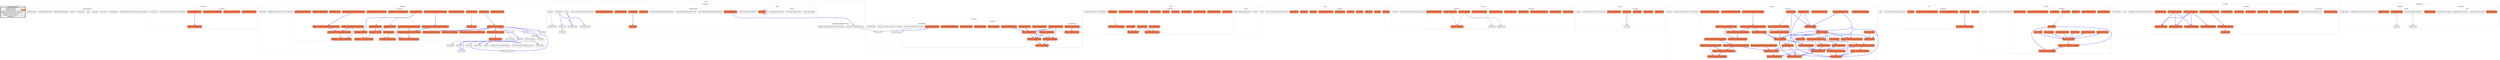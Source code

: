 digraph G {
concentrate = true;
			subgraph legend{
			rank = min;
			label = "legend";
			Legend [shape=none, margin=0, label = <
				<table cellspacing="0" cellpadding="0" border="1"><tr><td>Code2flow Legend</td></tr><tr><td>
				<table cellspacing="0">
				<tr><td>Regular function</td><td width="50px"></td></tr>
				<tr><td>Prototype method</td><td bgcolor='coral'></td></tr>
				<tr><td>Function call which returns no value</td><td>&#8594;</td></tr>
				<tr><td>Function call returns some value</td><td><font color='blue'>&#8594;</font></td></tr>
				<tr><td>Handler call on raiseEvent</td><td><font color='red'>&#8594;</font></td></tr>
                <tr><td>Callback call</td><td><font color='pink'>&#8594;</font></td></tr>
				</table></td></tr></table>
				>];}
node30 [splines=ortho shape = "rect" style = "rounded" label = "(openseadragon window frame (runs on import))" ];
node2 [splines=ortho shape = "rect" style = "rounded" label = "OpenSeadragon" ];
node6 [splines=ortho shape = "rect" style = "rounded" label = "isFunction" ];
node8 [splines=ortho shape = "rect" style = "rounded" label = "isWindow" ];
node10 [splines=ortho shape = "rect" style = "rounded" label = "type" ];
node12 [splines=ortho shape = "rect" style = "rounded" label = "isPlainObject" ];
node18 [splines=ortho shape = "rect" style = "rounded" label = "extend" ];
node21 [splines=ortho shape = "rect" style = "rounded" label = "requestAnimationFrame" ];
node23 [splines=ortho shape = "rect" style = "rounded" label = "cancelAnimationFrame" ];
node26 [splines=ortho shape = "rect" style = "rounded" label = "getOffsetParent" ];
node48 [splines=ortho shape = "rect" style = "rounded" label = "(eventsource window frame (runs on import))" ];
node35 [splines=ortho shape = "rect" style = "rounded" label = "EventSource" ];
node38 [splines=ortho shape = "rect" style = "rounded,filled" fillcolor = "coral" label = "eventsource.addHandler" ];
node40 [splines=ortho shape = "rect" style = "rounded,filled" fillcolor = "coral" label = "eventsource.removeHandler" ];
node42 [splines=ortho shape = "rect" style = "rounded,filled" fillcolor = "coral" label = "eventsource.removeAllHandlers" ];
node44 [splines=ortho shape = "rect" style = "rounded,filled" fillcolor = "coral" label = "eventsource.getHandler" ];
node46 [splines=ortho shape = "rect" style = "rounded,filled" fillcolor = "coral" label = "eventsource.raiseEvent" ];
node158 [splines=ortho shape = "rect" style = "rounded" label = "(tiledimage window frame (runs on import))" ];
node52 [splines=ortho shape = "rect" style = "rounded" label = "TiledImage" ];
node55 [splines=ortho shape = "rect" style = "rounded,filled" fillcolor = "coral" label = "tiledimage.needsDraw" ];
node57 [splines=ortho shape = "rect" style = "rounded,filled" fillcolor = "coral" label = "tiledimage._setFullyLoaded" ];
node59 [splines=ortho shape = "rect" style = "rounded,filled" fillcolor = "coral" label = "tiledimage.reset" ];
node61 [splines=ortho shape = "rect" style = "rounded,filled" fillcolor = "coral" label = "tiledimage.update" ];
node63 [splines=ortho shape = "rect" style = "rounded,filled" fillcolor = "coral" label = "tiledimage.draw" ];
node65 [splines=ortho shape = "rect" style = "rounded,filled" fillcolor = "coral" label = "tiledimage.destroy" ];
node67 [splines=ortho shape = "rect" style = "rounded,filled" fillcolor = "coral" label = "tiledimage.getBounds" ];
node69 [splines=ortho shape = "rect" style = "rounded,filled" fillcolor = "coral" label = "tiledimage.getClippedBounds" ];
node71 [splines=ortho shape = "rect" style = "rounded,filled" fillcolor = "coral" label = "tiledimage.getContentSize" ];
node73 [splines=ortho shape = "rect" style = "rounded,filled" fillcolor = "coral" label = "tiledimage._viewportToImageDelta" ];
node75 [splines=ortho shape = "rect" style = "rounded,filled" fillcolor = "coral" label = "tiledimage.viewportToImageCoordinates" ];
node77 [splines=ortho shape = "rect" style = "rounded,filled" fillcolor = "coral" label = "tiledimage._imageToViewportDelta" ];
node79 [splines=ortho shape = "rect" style = "rounded,filled" fillcolor = "coral" label = "tiledimage.imageToViewportCoordinates" ];
node81 [splines=ortho shape = "rect" style = "rounded,filled" fillcolor = "coral" label = "tiledimage.imageToViewportRectangle" ];
node83 [splines=ortho shape = "rect" style = "rounded,filled" fillcolor = "coral" label = "tiledimage.viewportToImageRectangle" ];
node85 [splines=ortho shape = "rect" style = "rounded,filled" fillcolor = "coral" label = "tiledimage.viewerElementToImageCoordinates" ];
node87 [splines=ortho shape = "rect" style = "rounded,filled" fillcolor = "coral" label = "tiledimage.imageToViewerElementCoordinates" ];
node89 [splines=ortho shape = "rect" style = "rounded,filled" fillcolor = "coral" label = "tiledimage.windowToImageCoordinates" ];
node91 [splines=ortho shape = "rect" style = "rounded,filled" fillcolor = "coral" label = "tiledimage.imageToWindowCoordinates" ];
node93 [splines=ortho shape = "rect" style = "rounded,filled" fillcolor = "coral" label = "tiledimage._viewportToTiledImageRectangle" ];
node95 [splines=ortho shape = "rect" style = "rounded,filled" fillcolor = "coral" label = "tiledimage.viewportToImageZoom" ];
node97 [splines=ortho shape = "rect" style = "rounded,filled" fillcolor = "coral" label = "tiledimage.imageToViewportZoom" ];
node99 [splines=ortho shape = "rect" style = "rounded,filled" fillcolor = "coral" label = "tiledimage.setPosition" ];
node101 [splines=ortho shape = "rect" style = "rounded,filled" fillcolor = "coral" label = "tiledimage.setWidth" ];
node103 [splines=ortho shape = "rect" style = "rounded,filled" fillcolor = "coral" label = "tiledimage.setHeight" ];
node105 [splines=ortho shape = "rect" style = "rounded,filled" fillcolor = "coral" label = "tiledimage.fitBounds" ];
node107 [splines=ortho shape = "rect" style = "rounded,filled" fillcolor = "coral" label = "tiledimage.setClip" ];
node109 [splines=ortho shape = "rect" style = "rounded,filled" fillcolor = "coral" label = "tiledimage._setScale" ];
node111 [splines=ortho shape = "rect" style = "rounded,filled" fillcolor = "coral" label = "tiledimage._updateForScale" ];
node113 [splines=ortho shape = "rect" style = "rounded,filled" fillcolor = "coral" label = "tiledimage._raiseBoundsChange" ];
node115 [splines=ortho shape = "rect" style = "rounded,filled" fillcolor = "coral" label = "tiledimage._isBottomItem" ];
node117 [splines=ortho shape = "rect" style = "rounded,filled" fillcolor = "coral" label = "tiledimage._getLevelsInterval" ];
node120 [splines=ortho shape = "rect" style = "rounded,filled" fillcolor = "coral" label = "tiledimage._updateViewport" ];
node122 [splines=ortho shape = "rect" style = "rounded,filled" fillcolor = "coral" label = "tiledimage._getCornerTiles" ];
node124 [splines=ortho shape = "rect" style = "rounded" label = "updateLevel" ];
node126 [splines=ortho shape = "rect" style = "rounded" label = "updateTile" ];
node128 [splines=ortho shape = "rect" style = "rounded" label = "getTile" ];
node130 [splines=ortho shape = "rect" style = "rounded" label = "loadTile" ];
node134 [splines=ortho shape = "rect" style = "rounded" label = "onTileLoad" ];
node133 [splines=ortho shape = "rect" style = "rounded" label = "onTileLoad.finish" ];
node140 [splines=ortho shape = "rect" style = "rounded" label = "setTileLoaded" ];
node137 [splines=ortho shape = "rect" style = "rounded" label = "setTileLoaded.getCompletionCallback" ];
node139 [splines=ortho shape = "rect" style = "rounded" label = "setTileLoaded.completionCallback" ];
node142 [splines=ortho shape = "rect" style = "rounded" label = "positionTile" ];
node144 [splines=ortho shape = "rect" style = "rounded" label = "blendTile" ];
node146 [splines=ortho shape = "rect" style = "rounded" label = "providesCoverage" ];
node148 [splines=ortho shape = "rect" style = "rounded" label = "isCovered" ];
node150 [splines=ortho shape = "rect" style = "rounded" label = "setCoverage" ];
node152 [splines=ortho shape = "rect" style = "rounded" label = "resetCoverage" ];
node154 [splines=ortho shape = "rect" style = "rounded" label = "compareTiles" ];
node156 [splines=ortho shape = "rect" style = "rounded" label = "drawTiles" ];
node221 [splines=ortho shape = "rect" style = "rounded" label = "(viewer window frame (runs on import))" ];
node167 [splines=ortho shape = "rect" style = "rounded" label = "Viewer" ];
node170 [splines=ortho shape = "rect" style = "rounded,filled" fillcolor = "coral" label = "viewer.isOpen" ];
node180 [splines=ortho shape = "rect" style = "rounded,filled" fillcolor = "coral" label = "viewer.open" ];
node173 [splines=ortho shape = "rect" style = "rounded" label = "viewer.open.checkCompletion" ];
node179 [splines=ortho shape = "rect" style = "rounded" label = "viewer.open.doOne" ];
node176 [splines=ortho shape = "rect" style = "rounded" label = "viewer.open.doOne.success" ];
node178 [splines=ortho shape = "rect" style = "rounded" label = "viewer.open.doOne.error" ];
node182 [splines=ortho shape = "rect" style = "rounded,filled" fillcolor = "coral" label = "viewer.close" ];
node184 [splines=ortho shape = "rect" style = "rounded,filled" fillcolor = "coral" label = "viewer.destroy" ];
node193 [splines=ortho shape = "rect" style = "rounded,filled" fillcolor = "coral" label = "viewer.addTiledImage" ];
node188 [splines=ortho shape = "rect" style = "rounded" label = "viewer.addTiledImage.raiseAddItemFailed" ];
node190 [splines=ortho shape = "rect" style = "rounded" label = "viewer.addTiledImage.refreshWorld" ];
node192 [splines=ortho shape = "rect" style = "rounded" label = "viewer.addTiledImage.processReadyItems" ];
node195 [splines=ortho shape = "rect" style = "rounded,filled" fillcolor = "coral" label = "viewer.forceRedraw" ];
node197 [splines=ortho shape = "rect" style = "rounded,filled" fillcolor = "coral" label = "viewer._cancelPendingImages" ];
node199 [splines=ortho shape = "rect" style = "rounded" label = "_getSafeElemSize" ];
node205 [splines=ortho shape = "rect" style = "rounded" label = "getTileSourceImplementation" ];
node202 [splines=ortho shape = "rect" style = "rounded" label = "getTileSourceImplementation.waitUntilReady" ];
node209 [splines=ortho shape = "rect" style = "rounded" label = "scheduleUpdate" ];
node211 [splines=ortho shape = "rect" style = "rounded" label = "updateMulti" ];
node213 [splines=ortho shape = "rect" style = "rounded" label = "updateOnce" ];
node215 [splines=ortho shape = "rect" style = "rounded" label = "drawWorld" ];
node217 [splines=ortho shape = "rect" style = "rounded" label = "scheduleZoom" ];
node219 [splines=ortho shape = "rect" style = "rounded" label = "doZoom" ];
node262 [splines=ortho shape = "rect" style = "rounded" label = "(world window frame (runs on import))" ];
node227 [splines=ortho shape = "rect" style = "rounded" label = "World" ];
node226 [splines=ortho shape = "rect" style = "rounded" label = "World._delegatedFigureSizes" ];
node230 [splines=ortho shape = "rect" style = "rounded,filled" fillcolor = "coral" label = "world.addItem" ];
node232 [splines=ortho shape = "rect" style = "rounded,filled" fillcolor = "coral" label = "world.getItemAt" ];
node234 [splines=ortho shape = "rect" style = "rounded,filled" fillcolor = "coral" label = "world.getIndexOfItem" ];
node236 [splines=ortho shape = "rect" style = "rounded,filled" fillcolor = "coral" label = "world.getItemCount" ];
node238 [splines=ortho shape = "rect" style = "rounded,filled" fillcolor = "coral" label = "world.removeItem" ];
node240 [splines=ortho shape = "rect" style = "rounded,filled" fillcolor = "coral" label = "world.removeAll" ];
node242 [splines=ortho shape = "rect" style = "rounded,filled" fillcolor = "coral" label = "world.resetItems" ];
node244 [splines=ortho shape = "rect" style = "rounded,filled" fillcolor = "coral" label = "world.update" ];
node246 [splines=ortho shape = "rect" style = "rounded,filled" fillcolor = "coral" label = "world.draw" ];
node248 [splines=ortho shape = "rect" style = "rounded,filled" fillcolor = "coral" label = "world.needsDraw" ];
node250 [splines=ortho shape = "rect" style = "rounded,filled" fillcolor = "coral" label = "world.getHomeBounds" ];
node252 [splines=ortho shape = "rect" style = "rounded,filled" fillcolor = "coral" label = "world.getContentFactor" ];
node254 [splines=ortho shape = "rect" style = "rounded,filled" fillcolor = "coral" label = "world.setAutoRefigureSizes" ];
node256 [splines=ortho shape = "rect" style = "rounded,filled" fillcolor = "coral" label = "world.arrange" ];
node258 [splines=ortho shape = "rect" style = "rounded,filled" fillcolor = "coral" label = "world._figureSizes" ];
node260 [splines=ortho shape = "rect" style = "rounded,filled" fillcolor = "coral" label = "world._raiseRemoveItem" ];
node289 [splines=ortho shape = "rect" style = "rounded" label = "(point window frame (runs on import))" ];
node266 [splines=ortho shape = "rect" style = "rounded" label = "Point" ];
node269 [splines=ortho shape = "rect" style = "rounded,filled" fillcolor = "coral" label = "point.clone" ];
node271 [splines=ortho shape = "rect" style = "rounded,filled" fillcolor = "coral" label = "point.plus" ];
node273 [splines=ortho shape = "rect" style = "rounded,filled" fillcolor = "coral" label = "point.minus" ];
node275 [splines=ortho shape = "rect" style = "rounded,filled" fillcolor = "coral" label = "point.times" ];
node277 [splines=ortho shape = "rect" style = "rounded,filled" fillcolor = "coral" label = "point.divide" ];
node279 [splines=ortho shape = "rect" style = "rounded,filled" fillcolor = "coral" label = "point.distanceTo" ];
node281 [splines=ortho shape = "rect" style = "rounded,filled" fillcolor = "coral" label = "point.squaredDistanceTo" ];
node283 [splines=ortho shape = "rect" style = "rounded,filled" fillcolor = "coral" label = "point.apply" ];
node285 [splines=ortho shape = "rect" style = "rounded,filled" fillcolor = "coral" label = "point.equals" ];
node287 [splines=ortho shape = "rect" style = "rounded,filled" fillcolor = "coral" label = "point.toString" ];
node323 [splines=ortho shape = "rect" style = "rounded" label = "(tilecache window frame (runs on import))" ];
node310 [splines=ortho shape = "rect" style = "rounded" label = "TileCache" ];
node293 [splines=ortho shape = "rect" style = "rounded" label = "TileRecord" ];
node295 [splines=ortho shape = "rect" style = "rounded" label = "ImageRecord" ];
node298 [splines=ortho shape = "rect" style = "rounded,filled" fillcolor = "coral" label = "tilecache.destroy" ];
node300 [splines=ortho shape = "rect" style = "rounded,filled" fillcolor = "coral" label = "tilecache.getImage" ];
node302 [splines=ortho shape = "rect" style = "rounded,filled" fillcolor = "coral" label = "tilecache.getRenderedContext" ];
node304 [splines=ortho shape = "rect" style = "rounded,filled" fillcolor = "coral" label = "tilecache.addTile" ];
node306 [splines=ortho shape = "rect" style = "rounded,filled" fillcolor = "coral" label = "tilecache.removeTile" ];
node308 [splines=ortho shape = "rect" style = "rounded,filled" fillcolor = "coral" label = "tilecache.getTileCount" ];
node313 [splines=ortho shape = "rect" style = "rounded,filled" fillcolor = "coral" label = "tilecache.numTilesLoaded" ];
node315 [splines=ortho shape = "rect" style = "rounded,filled" fillcolor = "coral" label = "tilecache.cacheTile" ];
node317 [splines=ortho shape = "rect" style = "rounded,filled" fillcolor = "coral" label = "tilecache.clearTilesFor" ];
node319 [splines=ortho shape = "rect" style = "rounded,filled" fillcolor = "coral" label = "tilecache.getImageRecord" ];
node321 [splines=ortho shape = "rect" style = "rounded,filled" fillcolor = "coral" label = "tilecache._unloadTile" ];
node369 [splines=ortho shape = "rect" style = "rounded" label = "(tilesource window frame (runs on import))" ];
node327 [splines=ortho shape = "rect" style = "rounded" label = "TileSource" ];
node330 [splines=ortho shape = "rect" style = "rounded,filled" fillcolor = "coral" label = "tilesource.getTileSize" ];
node332 [splines=ortho shape = "rect" style = "rounded,filled" fillcolor = "coral" label = "tilesource.getTileWidth" ];
node334 [splines=ortho shape = "rect" style = "rounded,filled" fillcolor = "coral" label = "tilesource.getTileHeight" ];
node339 [splines=ortho shape = "rect" style = "rounded,filled" fillcolor = "coral" label = "tilesource.getLevelScale" ];
node338 [splines=ortho shape = "rect" style = "rounded,filled" fillcolor = "coral" label = "tilesource.getLevelScale" ];
node341 [splines=ortho shape = "rect" style = "rounded,filled" fillcolor = "coral" label = "tilesource.getNumTiles" ];
node343 [splines=ortho shape = "rect" style = "rounded,filled" fillcolor = "coral" label = "tilesource.getPixelRatio" ];
node345 [splines=ortho shape = "rect" style = "rounded,filled" fillcolor = "coral" label = "tilesource.getClosestLevel" ];
node347 [splines=ortho shape = "rect" style = "rounded,filled" fillcolor = "coral" label = "tilesource.getTileAtPoint" ];
node349 [splines=ortho shape = "rect" style = "rounded,filled" fillcolor = "coral" label = "tilesource.getTileBounds" ];
node353 [splines=ortho shape = "rect" style = "rounded,filled" fillcolor = "coral" label = "tilesource.getImageInfo" ];
node352 [splines=ortho shape = "rect" style = "rounded" label = "tilesource.getImageInfo.callback" ];
node355 [splines=ortho shape = "rect" style = "rounded,filled" fillcolor = "coral" label = "tilesource.supports" ];
node357 [splines=ortho shape = "rect" style = "rounded,filled" fillcolor = "coral" label = "tilesource.configure" ];
node359 [splines=ortho shape = "rect" style = "rounded,filled" fillcolor = "coral" label = "tilesource.getTileUrl" ];
node361 [splines=ortho shape = "rect" style = "rounded,filled" fillcolor = "coral" label = "tilesource.getTileAjaxHeaders" ];
node363 [splines=ortho shape = "rect" style = "rounded,filled" fillcolor = "coral" label = "tilesource.tileExists" ];
node365 [splines=ortho shape = "rect" style = "rounded" label = "processResponse" ];
node367 [splines=ortho shape = "rect" style = "rounded" label = "determineType" ];
node391 [splines=ortho shape = "rect" style = "rounded" label = "(spring window frame (runs on import))" ];
node376 [splines=ortho shape = "rect" style = "rounded" label = "Spring" ];
node379 [splines=ortho shape = "rect" style = "rounded,filled" fillcolor = "coral" label = "spring.resetTo" ];
node381 [splines=ortho shape = "rect" style = "rounded,filled" fillcolor = "coral" label = "spring.springTo" ];
node383 [splines=ortho shape = "rect" style = "rounded,filled" fillcolor = "coral" label = "spring.shiftBy" ];
node385 [splines=ortho shape = "rect" style = "rounded,filled" fillcolor = "coral" label = "spring.update" ];
node387 [splines=ortho shape = "rect" style = "rounded,filled" fillcolor = "coral" label = "spring.isAtTargetValue" ];
node389 [splines=ortho shape = "rect" style = "rounded" label = "transform" ];
node484 [splines=ortho shape = "rect" style = "rounded" label = "(viewport window frame (runs on import))" ];
node395 [splines=ortho shape = "rect" style = "rounded" label = "Viewport" ];
node398 [splines=ortho shape = "rect" style = "rounded,filled" fillcolor = "coral" label = "viewport._setContentBounds" ];
node400 [splines=ortho shape = "rect" style = "rounded,filled" fillcolor = "coral" label = "viewport.getHomeZoom" ];
node402 [splines=ortho shape = "rect" style = "rounded,filled" fillcolor = "coral" label = "viewport.getHomeBounds" ];
node404 [splines=ortho shape = "rect" style = "rounded,filled" fillcolor = "coral" label = "viewport.goHome" ];
node406 [splines=ortho shape = "rect" style = "rounded,filled" fillcolor = "coral" label = "viewport.getMinZoom" ];
node408 [splines=ortho shape = "rect" style = "rounded,filled" fillcolor = "coral" label = "viewport.getMaxZoom" ];
node410 [splines=ortho shape = "rect" style = "rounded,filled" fillcolor = "coral" label = "viewport.getAspectRatio" ];
node412 [splines=ortho shape = "rect" style = "rounded,filled" fillcolor = "coral" label = "viewport.getContainerSize" ];
node414 [splines=ortho shape = "rect" style = "rounded,filled" fillcolor = "coral" label = "viewport.getBounds" ];
node416 [splines=ortho shape = "rect" style = "rounded,filled" fillcolor = "coral" label = "viewport.getBoundsWithMargins" ];
node418 [splines=ortho shape = "rect" style = "rounded,filled" fillcolor = "coral" label = "viewport.getCenter" ];
node420 [splines=ortho shape = "rect" style = "rounded,filled" fillcolor = "coral" label = "viewport.getZoom" ];
node422 [splines=ortho shape = "rect" style = "rounded,filled" fillcolor = "coral" label = "viewport._applyZoomConstraints" ];
node424 [splines=ortho shape = "rect" style = "rounded,filled" fillcolor = "coral" label = "viewport._applyBoundaryConstraints" ];
node426 [splines=ortho shape = "rect" style = "rounded,filled" fillcolor = "coral" label = "viewport.applyConstraints" ];
node428 [splines=ortho shape = "rect" style = "rounded,filled" fillcolor = "coral" label = "viewport._fitBounds" ];
node430 [splines=ortho shape = "rect" style = "rounded,filled" fillcolor = "coral" label = "viewport.fitBounds" ];
node432 [splines=ortho shape = "rect" style = "rounded,filled" fillcolor = "coral" label = "viewport.panTo" ];
node434 [splines=ortho shape = "rect" style = "rounded,filled" fillcolor = "coral" label = "viewport.zoomBy" ];
node436 [splines=ortho shape = "rect" style = "rounded,filled" fillcolor = "coral" label = "viewport.zoomTo" ];
node438 [splines=ortho shape = "rect" style = "rounded,filled" fillcolor = "coral" label = "viewport.resize" ];
node440 [splines=ortho shape = "rect" style = "rounded,filled" fillcolor = "coral" label = "viewport._updateContainerInnerSize" ];
node444 [splines=ortho shape = "rect" style = "rounded,filled" fillcolor = "coral" label = "viewport.update" ];
node446 [splines=ortho shape = "rect" style = "rounded,filled" fillcolor = "coral" label = "viewport._adjustCenterSpringsForZoomPoint" ];
node448 [splines=ortho shape = "rect" style = "rounded,filled" fillcolor = "coral" label = "viewport.deltaPixelsFromPoints" ];
node450 [splines=ortho shape = "rect" style = "rounded,filled" fillcolor = "coral" label = "viewport.deltaPointsFromPixels" ];
node452 [splines=ortho shape = "rect" style = "rounded,filled" fillcolor = "coral" label = "viewport.pixelFromPoint" ];
node454 [splines=ortho shape = "rect" style = "rounded,filled" fillcolor = "coral" label = "viewport._pixelFromPoint" ];
node456 [splines=ortho shape = "rect" style = "rounded,filled" fillcolor = "coral" label = "viewport.pointFromPixel" ];
node458 [splines=ortho shape = "rect" style = "rounded,filled" fillcolor = "coral" label = "viewport._viewportToImageDelta" ];
node460 [splines=ortho shape = "rect" style = "rounded,filled" fillcolor = "coral" label = "viewport.viewportToImageCoordinates" ];
node462 [splines=ortho shape = "rect" style = "rounded,filled" fillcolor = "coral" label = "viewport._imageToViewportDelta" ];
node464 [splines=ortho shape = "rect" style = "rounded,filled" fillcolor = "coral" label = "viewport.imageToViewportCoordinates" ];
node466 [splines=ortho shape = "rect" style = "rounded,filled" fillcolor = "coral" label = "viewport.imageToViewportRectangle" ];
node468 [splines=ortho shape = "rect" style = "rounded,filled" fillcolor = "coral" label = "viewport.viewportToImageRectangle" ];
node470 [splines=ortho shape = "rect" style = "rounded,filled" fillcolor = "coral" label = "viewport.viewerElementToImageCoordinates" ];
node472 [splines=ortho shape = "rect" style = "rounded,filled" fillcolor = "coral" label = "viewport.imageToViewerElementCoordinates" ];
node474 [splines=ortho shape = "rect" style = "rounded,filled" fillcolor = "coral" label = "viewport.windowToImageCoordinates" ];
node476 [splines=ortho shape = "rect" style = "rounded,filled" fillcolor = "coral" label = "viewport.imageToWindowCoordinates" ];
node478 [splines=ortho shape = "rect" style = "rounded,filled" fillcolor = "coral" label = "viewport.viewportToViewerElementRectangle" ];
node480 [splines=ortho shape = "rect" style = "rounded,filled" fillcolor = "coral" label = "viewport.viewportToImageZoom" ];
node482 [splines=ortho shape = "rect" style = "rounded,filled" fillcolor = "coral" label = "viewport.imageToViewportZoom" ];
node505 [splines=ortho shape = "rect" style = "rounded" label = "(tile window frame (runs on import))" ];
node488 [splines=ortho shape = "rect" style = "rounded" label = "Tile" ];
node491 [splines=ortho shape = "rect" style = "rounded,filled" fillcolor = "coral" label = "tile.toString" ];
node493 [splines=ortho shape = "rect" style = "rounded,filled" fillcolor = "coral" label = "tile._hasTransparencyChannel" ];
node495 [splines=ortho shape = "rect" style = "rounded,filled" fillcolor = "coral" label = "tile.drawCanvas" ];
node497 [splines=ortho shape = "rect" style = "rounded,filled" fillcolor = "coral" label = "tile.getScaleForEdgeSmoothing" ];
node501 [splines=ortho shape = "rect" style = "rounded,filled" fillcolor = "coral" label = "tile.getTranslationForEdgeSmoothing" ];
node503 [splines=ortho shape = "rect" style = "rounded,filled" fillcolor = "coral" label = "tile.unload" ];
node546 [splines=ortho shape = "rect" style = "rounded" label = "(drawer window frame (runs on import))" ];
node509 [splines=ortho shape = "rect" style = "rounded" label = "Drawer" ];
node512 [splines=ortho shape = "rect" style = "rounded,filled" fillcolor = "coral" label = "drawer.needsUpdate" ];
node514 [splines=ortho shape = "rect" style = "rounded,filled" fillcolor = "coral" label = "drawer.numTilesLoaded" ];
node516 [splines=ortho shape = "rect" style = "rounded,filled" fillcolor = "coral" label = "drawer.reset" ];
node518 [splines=ortho shape = "rect" style = "rounded,filled" fillcolor = "coral" label = "drawer.update" ];
node520 [splines=ortho shape = "rect" style = "rounded,filled" fillcolor = "coral" label = "drawer.destroy" ];
node522 [splines=ortho shape = "rect" style = "rounded,filled" fillcolor = "coral" label = "drawer.clear" ];
node524 [splines=ortho shape = "rect" style = "rounded,filled" fillcolor = "coral" label = "drawer._clear" ];
node526 [splines=ortho shape = "rect" style = "rounded,filled" fillcolor = "coral" label = "drawer.viewportToDrawerRectangle" ];
node528 [splines=ortho shape = "rect" style = "rounded,filled" fillcolor = "coral" label = "drawer.drawTile" ];
node530 [splines=ortho shape = "rect" style = "rounded,filled" fillcolor = "coral" label = "drawer._getContext" ];
node532 [splines=ortho shape = "rect" style = "rounded,filled" fillcolor = "coral" label = "drawer.saveContext" ];
node534 [splines=ortho shape = "rect" style = "rounded,filled" fillcolor = "coral" label = "drawer.restoreContext" ];
node536 [splines=ortho shape = "rect" style = "rounded,filled" fillcolor = "coral" label = "drawer.setClip" ];
node538 [splines=ortho shape = "rect" style = "rounded,filled" fillcolor = "coral" label = "drawer.blendSketch" ];
node540 [splines=ortho shape = "rect" style = "rounded,filled" fillcolor = "coral" label = "drawer.getCanvasSize" ];
node542 [splines=ortho shape = "rect" style = "rounded,filled" fillcolor = "coral" label = "drawer._calculateCanvasSize" ];
node544 [splines=ortho shape = "rect" style = "rounded,filled" fillcolor = "coral" label = "drawer._calculateSketchCanvasSize" ];
node591 [splines=ortho shape = "rect" style = "rounded" label = "(rectangle window frame (runs on import))" ];
node550 [splines=ortho shape = "rect" style = "rounded" label = "Rect" ];
node552 [splines=ortho shape = "rect" style = "rounded" label = "fromSummits" ];
node555 [splines=ortho shape = "rect" style = "rounded,filled" fillcolor = "coral" label = "rectangle.clone" ];
node557 [splines=ortho shape = "rect" style = "rounded,filled" fillcolor = "coral" label = "rectangle.getAspectRatio" ];
node559 [splines=ortho shape = "rect" style = "rounded,filled" fillcolor = "coral" label = "rectangle.getTopLeft" ];
node561 [splines=ortho shape = "rect" style = "rounded,filled" fillcolor = "coral" label = "rectangle.getBottomRight" ];
node563 [splines=ortho shape = "rect" style = "rounded,filled" fillcolor = "coral" label = "rectangle.getTopRight" ];
node565 [splines=ortho shape = "rect" style = "rounded,filled" fillcolor = "coral" label = "rectangle.getBottomLeft" ];
node567 [splines=ortho shape = "rect" style = "rounded,filled" fillcolor = "coral" label = "rectangle.getCenter" ];
node569 [splines=ortho shape = "rect" style = "rounded,filled" fillcolor = "coral" label = "rectangle.getSize" ];
node571 [splines=ortho shape = "rect" style = "rounded,filled" fillcolor = "coral" label = "rectangle.equals" ];
node573 [splines=ortho shape = "rect" style = "rounded,filled" fillcolor = "coral" label = "rectangle.times" ];
node575 [splines=ortho shape = "rect" style = "rounded,filled" fillcolor = "coral" label = "rectangle.translate" ];
node579 [splines=ortho shape = "rect" style = "rounded,filled" fillcolor = "coral" label = "rectangle.intersection" ];
node578 [splines=ortho shape = "rect" style = "rounded" label = "rectangle.intersection.getIntersection" ];
node581 [splines=ortho shape = "rect" style = "rounded,filled" fillcolor = "coral" label = "rectangle._getSegments" ];
node583 [splines=ortho shape = "rect" style = "rounded,filled" fillcolor = "coral" label = "rectangle.getBoundingBox" ];
node585 [splines=ortho shape = "rect" style = "rounded,filled" fillcolor = "coral" label = "rectangle.getIntegerBoundingBox" ];
node587 [splines=ortho shape = "rect" style = "rounded,filled" fillcolor = "coral" label = "rectangle.containsPoint" ];
node589 [splines=ortho shape = "rect" style = "rounded,filled" fillcolor = "coral" label = "rectangle.toString" ];
node622 [splines=ortho shape = "rect" style = "rounded" label = "(imageloader window frame (runs on import))" ];
node610 [splines=ortho shape = "rect" style = "rounded" label = "ImageLoader" ];
node595 [splines=ortho shape = "rect" style = "rounded" label = "ImageJob" ];
node606 [splines=ortho shape = "rect" style = "rounded,filled" fillcolor = "coral" label = "imageloader.start" ];
node599 [splines=ortho shape = "rect" style = "rounded" label = "imageloader.start.onload" ];
node601 [splines=ortho shape = "rect" style = "rounded" label = "imageloader.start.onerror" ];
node605 [splines=ortho shape = "rect" style = "rounded" label = "imageloader.start.abort" ];
node608 [splines=ortho shape = "rect" style = "rounded,filled" fillcolor = "coral" label = "imageloader.finish" ];
node616 [splines=ortho shape = "rect" style = "rounded,filled" fillcolor = "coral" label = "imageloader.addJob" ];
node614 [splines=ortho shape = "rect" style = "rounded" label = "imageloader.addJob.complete" ];
node618 [splines=ortho shape = "rect" style = "rounded,filled" fillcolor = "coral" label = "imageloader.clear" ];
node620 [splines=ortho shape = "rect" style = "rounded" label = "completeJob" ];
node46 -> node44 [color="blue" penwidth="2"];
node61 -> node111;
node63 -> node120 [color="blue" penwidth="2"];
node65 -> node59;
node69 -> node67 [color="blue" penwidth="2"];
node75 -> node73 [color="blue" penwidth="2"];
node79 -> node77 [color="blue" penwidth="2"];
node81 -> node77 [color="blue" penwidth="2"];
node81 -> node79 [color="blue" penwidth="2"];
node83 -> node73 [color="blue" penwidth="2"];
node83 -> node75 [color="blue" penwidth="2"];
node85 -> node75 [color="blue" penwidth="2"];
node87 -> node79 [color="blue" penwidth="2"];
node89 -> node85 [color="blue" penwidth="2"];
node91 -> node87 [color="blue" penwidth="2"];
node99 -> node113;
node101 -> node109 [color="blue" penwidth="2"];
node103 -> node109 [color="blue" penwidth="2"];
node105 -> node99 [color="blue" penwidth="2"];
node105 -> node101;
node105 -> node103;
node109 -> node111;
node109 -> node113;
node120 -> node57 [color="blue" penwidth="2"];
node120 -> node69 [color="blue" penwidth="2"];
node120 -> node93 [color="blue" penwidth="2"];
node120 -> node117 [color="blue" penwidth="2"];
node120 -> node124 [color="blue" penwidth="2"];
node120 -> node130;
node120 -> node146 [color="blue" penwidth="2"];
node120 -> node156 [color="blue" penwidth="2"];
node124 -> node126 [color="blue" penwidth="2"];
node124 -> node152;
node126 -> node128 [color="blue" penwidth="2"];
node126 -> node140;
node126 -> node142;
node126 -> node144 [color="blue" penwidth="2"];
node126 -> node148 [color="blue" penwidth="2"];
node126 -> node150 [color="blue" penwidth="2"];
node126 -> node154 [color="blue" penwidth="2"];
node130 -> node134 [color="blue" penwidth="2"];
node133 -> node140;
node144 -> node150 [color="blue" penwidth="2"];
node148 -> node146 [color="blue" penwidth="2"];
node167 -> node199 [color="blue" penwidth="2"];
node167 -> node209 [color="blue" penwidth="2"];
node180 -> node180 [color="blue" penwidth="2"];
node184 -> node182 [color="blue" penwidth="2"];
node193 -> node205 [color="blue" penwidth="2"];
node205 -> node327;
node211 -> node209 [color="blue" penwidth="2"];
node211 -> node213 [color="blue" penwidth="2"];
node213 -> node215;
node219 -> node217;
node230 -> node258;
node238 -> node258;
node238 -> node260;
node240 -> node258;
node240 -> node260;
node254 -> node258;
node256 -> node254;
node315 -> node293;
node315 -> node295;
node315 -> node321;
node317 -> node321;
node332 -> node330 [color="blue" penwidth="2"];
node334 -> node330 [color="blue" penwidth="2"];
node339 -> node339 [color="blue" penwidth="2"];
node339 -> node338 [color="blue" penwidth="2"];
node341 -> node332 [color="blue" penwidth="2"];
node341 -> node334 [color="blue" penwidth="2"];
node345 -> node341 [color="blue" penwidth="2"];
node347 -> node332 [color="blue" penwidth="2"];
node347 -> node334 [color="blue" penwidth="2"];
node347 -> node341 [color="blue" penwidth="2"];
node349 -> node332 [color="blue" penwidth="2"];
node349 -> node334 [color="blue" penwidth="2"];
node353 -> node365 [color="blue" penwidth="2"];
node352 -> node327;
node363 -> node341 [color="blue" penwidth="2"];
node385 -> node389 [color="blue" penwidth="2"];
node400 -> node410 [color="blue" penwidth="2"];
node402 -> node400 [color="blue" penwidth="2"];
node402 -> node410 [color="blue" penwidth="2"];
node404 -> node402 [color="blue" penwidth="2"];
node404 -> node430 [color="blue" penwidth="2"];
node406 -> node400 [color="blue" penwidth="2"];
node408 -> node400 [color="blue" penwidth="2"];
node414 -> node410 [color="blue" penwidth="2"];
node414 -> node418 [color="blue" penwidth="2"];
node414 -> node420 [color="blue" penwidth="2"];
node416 -> node414 [color="blue" penwidth="2"];
node418 -> node410 [color="blue" penwidth="2"];
node418 -> node420 [color="blue" penwidth="2"];
node418 -> node452 [color="blue" penwidth="2"];
node418 -> node454 [color="blue" penwidth="2"];
node422 -> node406 [color="blue" penwidth="2"];
node422 -> node408 [color="blue" penwidth="2"];
node426 -> node414 [color="blue" penwidth="2"];
node426 -> node420 [color="blue" penwidth="2"];
node426 -> node422 [color="blue" penwidth="2"];
node426 -> node424 [color="blue" penwidth="2"];
node426 -> node430 [color="blue" penwidth="2"];
node426 -> node436 [color="blue" penwidth="2"];
node428 -> node410 [color="blue" penwidth="2"];
node428 -> node414 [color="blue" penwidth="2"];
node428 -> node418 [color="blue" penwidth="2"];
node428 -> node420 [color="blue" penwidth="2"];
node428 -> node422 [color="blue" penwidth="2"];
node428 -> node424 [color="blue" penwidth="2"];
node428 -> node432 [color="blue" penwidth="2"];
node428 -> node436 [color="blue" penwidth="2"];
node430 -> node428 [color="blue" penwidth="2"];
node434 -> node436 [color="blue" penwidth="2"];
node436 -> node446;
node438 -> node410 [color="blue" penwidth="2"];
node438 -> node414 [color="blue" penwidth="2"];
node438 -> node430 [color="blue" penwidth="2"];
node438 -> node440;
node444 -> node446;
node446 -> node450 [color="blue" penwidth="2"];
node446 -> node452 [color="blue" penwidth="2"];
node448 -> node420 [color="blue" penwidth="2"];
node450 -> node420 [color="blue" penwidth="2"];
node452 -> node414 [color="blue" penwidth="2"];
node452 -> node454 [color="blue" penwidth="2"];
node456 -> node414 [color="blue" penwidth="2"];
node460 -> node458 [color="blue" penwidth="2"];
node460 -> node460 [color="blue" penwidth="2"];
node464 -> node462 [color="blue" penwidth="2"];
node464 -> node464 [color="blue" penwidth="2"];
node466 -> node462 [color="blue" penwidth="2"];
node466 -> node464 [color="blue" penwidth="2"];
node468 -> node458 [color="blue" penwidth="2"];
node468 -> node460 [color="blue" penwidth="2"];
node470 -> node456 [color="blue" penwidth="2"];
node470 -> node460 [color="blue" penwidth="2"];
node472 -> node452 [color="blue" penwidth="2"];
node472 -> node464 [color="blue" penwidth="2"];
node474 -> node470 [color="blue" penwidth="2"];
node476 -> node472 [color="blue" penwidth="2"];
node478 -> node452 [color="blue" penwidth="2"];
node495 -> node493 [color="blue" penwidth="2"];
node518 -> node522;
node522 -> node524;
node522 -> node542 [color="blue" penwidth="2"];
node522 -> node544 [color="blue" penwidth="2"];
node524 -> node530 [color="blue" penwidth="2"];
node528 -> node530 [color="blue" penwidth="2"];
node530 -> node544 [color="blue" penwidth="2"];
node532 -> node530 [color="blue" penwidth="2"];
node534 -> node530 [color="blue" penwidth="2"];
node536 -> node530 [color="blue" penwidth="2"];
node540 -> node530 [color="blue" penwidth="2"];
node544 -> node542 [color="blue" penwidth="2"];
node581 -> node559 [color="blue" penwidth="2"];
node581 -> node561 [color="blue" penwidth="2"];
node581 -> node563 [color="blue" penwidth="2"];
node581 -> node565 [color="blue" penwidth="2"];
node583 -> node555 [color="blue" penwidth="2"];
node585 -> node583 [color="blue" penwidth="2"];
node587 -> node559 [color="blue" penwidth="2"];
node587 -> node563 [color="blue" penwidth="2"];
node587 -> node565 [color="blue" penwidth="2"];
node616 -> node595;
node614 -> node620;
subgraph clusteropenseadragon0{
node30 node2 node6 node8 node10 node12 node18 node21 node23 node26 node2 node6 node8 node10 node12 node18 node21 node23 node26 ;
label="openseadragon";
style=filled;
color=black;
graph[style=dotted];
};
subgraph clustereventsource31{
node48 node35 node38 node40 node42 node44 node46 node35 ;
label="eventsource";
style=filled;
color=black;
graph[style=dotted];
subgraph clusterprototype36{
node38 node40 node42 node44 node46 node38 node40 node42 node44 node46 ;
label="prototype";
style=filled;
color=black;
graph[style=dotted];
}};
subgraph clustertiledimage49{
node158 node52 node55 node57 node59 node61 node63 node65 node67 node69 node71 node73 node75 node77 node79 node81 node83 node85 node87 node89 node91 node93 node95 node97 node99 node101 node103 node105 node107 node109 node111 node113 node115 node117 node120 node122 node124 node126 node128 node130 node134 node133 node140 node137 node139 node142 node144 node146 node148 node150 node152 node154 node156 node52 node124 node126 node128 node130 node142 node144 node146 node148 node150 node152 node154 node156 ;
label="tiledimage";
style=filled;
color=black;
graph[style=dotted];
subgraph clusterprototype53{
node55 node57 node59 node61 node63 node65 node67 node69 node71 node73 node75 node77 node79 node81 node83 node85 node87 node89 node91 node93 node95 node97 node99 node101 node103 node105 node107 node109 node111 node113 node115 node117 node120 node122 node55 node57 node59 node61 node63 node65 node67 node69 node71 node73 node75 node77 node79 node81 node83 node85 node87 node89 node91 node93 node95 node97 node99 node101 node103 node105 node107 node109 node111 node113 node115 node117 node120 node122 ;
label="prototype";
style=filled;
color=black;
graph[style=dotted];
}subgraph clusteronTileLoad131{
node134 node133 node133 ;
label="onTileLoad";
style=filled;
color=black;
graph[style=dotted];
}subgraph clustersetTileLoaded135{
node140 node137 node139 node137 node139 ;
label="setTileLoaded";
style=filled;
color=black;
graph[style=dotted];
}};
subgraph clusterviewer159{
node221 node167 node170 node180 node173 node179 node176 node178 node182 node184 node193 node188 node190 node192 node195 node197 node199 node205 node202 node209 node211 node213 node215 node217 node219 node167 node199 node209 node211 node213 node215 node217 node219 ;
label="viewer";
style=filled;
color=black;
graph[style=dotted];
subgraph clusterprototype168{
node170 node180 node173 node179 node176 node178 node182 node184 node193 node188 node190 node192 node195 node197 node170 node182 node184 node195 node197 ;
label="prototype";
style=filled;
color=black;
graph[style=dotted];
subgraph clusteropen171{
node180 node173 node179 node176 node178 node173 ;
label="open";
style=filled;
color=black;
graph[style=dotted];
subgraph clusterdoOne174{
node179 node176 node178 node176 node178 ;
label="doOne";
style=filled;
color=black;
graph[style=dotted];
}}subgraph clusteraddTiledImage185{
node193 node188 node190 node192 node188 node190 node192 ;
label="addTiledImage";
style=filled;
color=black;
graph[style=dotted];
}}subgraph clustergetTileSourceImplementation200{
node205 node202 node202 ;
label="getTileSourceImplementation";
style=filled;
color=black;
graph[style=dotted];
}};
subgraph clusterworld222{
node262 node227 node226 node230 node232 node234 node236 node238 node240 node242 node244 node246 node248 node250 node252 node254 node256 node258 node260 ;
label="world";
style=filled;
color=black;
graph[style=dotted];
subgraph clusterWorld224{
node227 node226 node226 ;
label="World";
style=filled;
color=black;
graph[style=dotted];
}subgraph clusterprototype228{
node230 node232 node234 node236 node238 node240 node242 node244 node246 node248 node250 node252 node254 node256 node258 node260 node230 node232 node234 node236 node238 node240 node242 node244 node246 node248 node250 node252 node254 node256 node258 node260 ;
label="prototype";
style=filled;
color=black;
graph[style=dotted];
}};
subgraph clusterpoint263{
node289 node266 node269 node271 node273 node275 node277 node279 node281 node283 node285 node287 node266 ;
label="point";
style=filled;
color=black;
graph[style=dotted];
subgraph clusterprototype267{
node269 node271 node273 node275 node277 node279 node281 node283 node285 node287 node269 node271 node273 node275 node277 node279 node281 node283 node285 node287 ;
label="prototype";
style=filled;
color=black;
graph[style=dotted];
}};
subgraph clustertilecache290{
node323 node310 node293 node295 node298 node300 node302 node304 node306 node308 node313 node315 node317 node319 node321 node310 node293 node295 ;
label="tilecache";
style=filled;
color=black;
graph[style=dotted];
subgraph clusterprototype296{
node298 node300 node302 node304 node306 node308 node298 node300 node302 node304 node306 node308 ;
label="prototype";
style=filled;
color=black;
graph[style=dotted];
}subgraph clusterprototype311{
node313 node315 node317 node319 node321 node313 node315 node317 node319 node321 ;
label="prototype";
style=filled;
color=black;
graph[style=dotted];
}};
subgraph clustertilesource324{
node369 node327 node330 node332 node334 node339 node338 node341 node343 node345 node347 node349 node353 node352 node355 node357 node359 node361 node363 node365 node367 node327 node365 node367 ;
label="tilesource";
style=filled;
color=black;
graph[style=dotted];
subgraph clusterprototype328{
node330 node332 node334 node339 node338 node341 node343 node345 node347 node349 node353 node352 node355 node357 node359 node361 node363 node330 node332 node334 node341 node343 node345 node347 node349 node355 node357 node359 node361 node363 ;
label="prototype";
style=filled;
color=black;
graph[style=dotted];
subgraph clustergetLevelScale335{
node339 node338 node338 ;
label="getLevelScale";
style=filled;
color=black;
graph[style=dotted];
}subgraph clustergetImageInfo350{
node353 node352 node352 ;
label="getImageInfo";
style=filled;
color=black;
graph[style=dotted];
}}};
subgraph clusterspring370{
node391 node376 node379 node381 node383 node385 node387 node389 node376 node389 ;
label="spring";
style=filled;
color=black;
graph[style=dotted];
subgraph clusterprototype377{
node379 node381 node383 node385 node387 node379 node381 node383 node385 node387 ;
label="prototype";
style=filled;
color=black;
graph[style=dotted];
}};
subgraph clusterviewport392{
node484 node395 node398 node400 node402 node404 node406 node408 node410 node412 node414 node416 node418 node420 node422 node424 node426 node428 node430 node432 node434 node436 node438 node440 node444 node446 node448 node450 node452 node454 node456 node458 node460 node462 node464 node466 node468 node470 node472 node474 node476 node478 node480 node482 node395 ;
label="viewport";
style=filled;
color=black;
graph[style=dotted];
subgraph clusterprototype396{
node398 node400 node402 node404 node406 node408 node410 node412 node414 node416 node418 node420 node422 node424 node426 node428 node430 node432 node434 node436 node438 node440 node444 node446 node448 node450 node452 node454 node456 node458 node460 node462 node464 node466 node468 node470 node472 node474 node476 node478 node480 node482 node398 node400 node402 node404 node406 node408 node410 node412 node414 node416 node418 node420 node422 node424 node426 node428 node430 node432 node434 node436 node438 node440 node444 node446 node448 node450 node452 node454 node456 node458 node460 node462 node464 node466 node468 node470 node472 node474 node476 node478 node480 node482 ;
label="prototype";
style=filled;
color=black;
graph[style=dotted];
}};
subgraph clustertile485{
node505 node488 node491 node493 node495 node497 node501 node503 node488 ;
label="tile";
style=filled;
color=black;
graph[style=dotted];
subgraph clusterprototype489{
node491 node493 node495 node497 node501 node503 node491 node493 node495 node497 node501 node503 ;
label="prototype";
style=filled;
color=black;
graph[style=dotted];
}};
subgraph clusterdrawer506{
node546 node509 node512 node514 node516 node518 node520 node522 node524 node526 node528 node530 node532 node534 node536 node538 node540 node542 node544 node509 ;
label="drawer";
style=filled;
color=black;
graph[style=dotted];
subgraph clusterprototype510{
node512 node514 node516 node518 node520 node522 node524 node526 node528 node530 node532 node534 node536 node538 node540 node542 node544 node512 node514 node516 node518 node520 node522 node524 node526 node528 node530 node532 node534 node536 node538 node540 node542 node544 ;
label="prototype";
style=filled;
color=black;
graph[style=dotted];
}};
subgraph clusterrectangle547{
node591 node550 node552 node555 node557 node559 node561 node563 node565 node567 node569 node571 node573 node575 node579 node578 node581 node583 node585 node587 node589 node550 node552 ;
label="rectangle";
style=filled;
color=black;
graph[style=dotted];
subgraph clusterprototype553{
node555 node557 node559 node561 node563 node565 node567 node569 node571 node573 node575 node579 node578 node581 node583 node585 node587 node589 node555 node557 node559 node561 node563 node565 node567 node569 node571 node573 node575 node581 node583 node585 node587 node589 ;
label="prototype";
style=filled;
color=black;
graph[style=dotted];
subgraph clusterintersection576{
node579 node578 node578 ;
label="intersection";
style=filled;
color=black;
graph[style=dotted];
}}};
subgraph clusterimageloader592{
node622 node610 node595 node606 node599 node601 node605 node608 node616 node614 node618 node620 node610 node595 node620 ;
label="imageloader";
style=filled;
color=black;
graph[style=dotted];
subgraph clusterprototype596{
node606 node599 node601 node605 node608 node608 ;
label="prototype";
style=filled;
color=black;
graph[style=dotted];
subgraph clusterstart597{
node606 node599 node601 node605 node599 node601 node605 ;
label="start";
style=filled;
color=black;
graph[style=dotted];
}}subgraph clusterprototype611{
node616 node614 node618 node618 ;
label="prototype";
style=filled;
color=black;
graph[style=dotted];
subgraph clusteraddJob612{
node616 node614 node614 ;
label="addJob";
style=filled;
color=black;
graph[style=dotted];
}}};
}